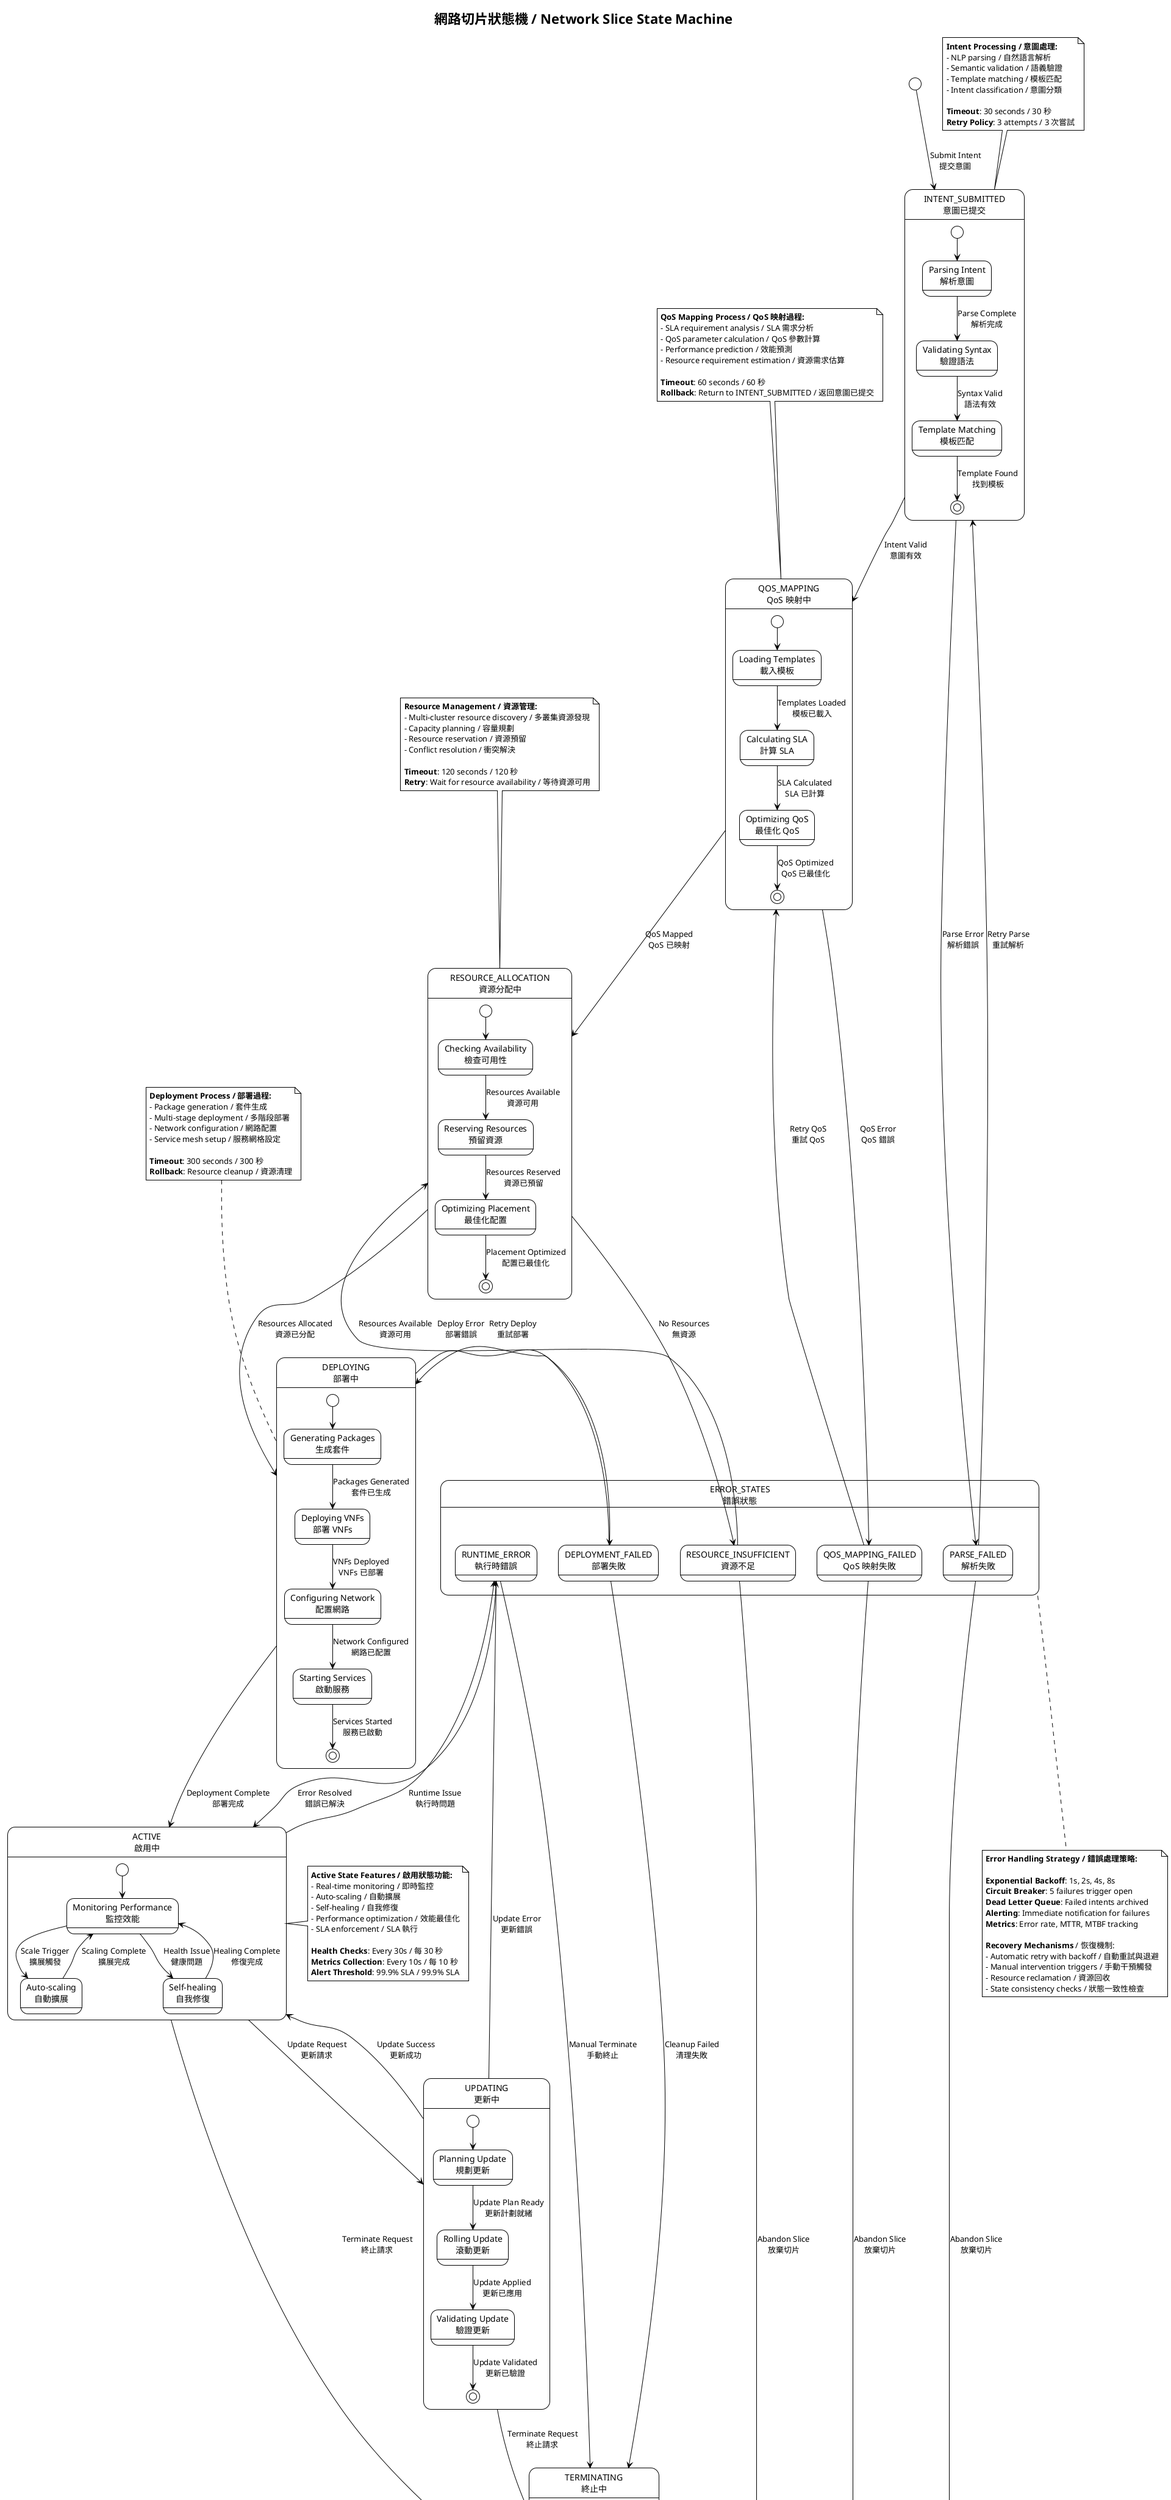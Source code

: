 @startuml Slice State Machine
!theme plain
title 網路切片狀態機 / Network Slice State Machine

[*] --> INTENT_SUBMITTED : Submit Intent\n提交意圖

state "INTENT_SUBMITTED\n意圖已提交" as INTENT_SUBMITTED {
  state "Parsing Intent\n解析意圖" as PARSING
  state "Validating Syntax\n驗證語法" as VALIDATING
  state "Template Matching\n模板匹配" as MATCHING

  [*] --> PARSING
  PARSING --> VALIDATING : Parse Complete\n解析完成
  VALIDATING --> MATCHING : Syntax Valid\n語法有效
  MATCHING --> [*] : Template Found\n找到模板
}

state "QOS_MAPPING\nQoS 映射中" as QOS_MAPPING {
  state "Loading Templates\n載入模板" as LOADING_TEMPLATES
  state "Calculating SLA\n計算 SLA" as CALCULATING_SLA
  state "Optimizing QoS\n最佳化 QoS" as OPTIMIZING_QOS

  [*] --> LOADING_TEMPLATES
  LOADING_TEMPLATES --> CALCULATING_SLA : Templates Loaded\n模板已載入
  CALCULATING_SLA --> OPTIMIZING_QOS : SLA Calculated\nSLA 已計算
  OPTIMIZING_QOS --> [*] : QoS Optimized\nQoS 已最佳化
}

state "RESOURCE_ALLOCATION\n資源分配中" as RESOURCE_ALLOCATION {
  state "Checking Availability\n檢查可用性" as CHECKING_AVAIL
  state "Reserving Resources\n預留資源" as RESERVING
  state "Optimizing Placement\n最佳化配置" as OPTIMIZING_PLACEMENT

  [*] --> CHECKING_AVAIL
  CHECKING_AVAIL --> RESERVING : Resources Available\n資源可用
  RESERVING --> OPTIMIZING_PLACEMENT : Resources Reserved\n資源已預留
  OPTIMIZING_PLACEMENT --> [*] : Placement Optimized\n配置已最佳化
}

state "DEPLOYING\n部署中" as DEPLOYING {
  state "Generating Packages\n生成套件" as GENERATING_PACKAGES
  state "Deploying VNFs\n部署 VNFs" as DEPLOYING_VNFS
  state "Configuring Network\n配置網路" as CONFIGURING_NETWORK
  state "Starting Services\n啟動服務" as STARTING_SERVICES

  [*] --> GENERATING_PACKAGES
  GENERATING_PACKAGES --> DEPLOYING_VNFS : Packages Generated\n套件已生成
  DEPLOYING_VNFS --> CONFIGURING_NETWORK : VNFs Deployed\nVNFs 已部署
  CONFIGURING_NETWORK --> STARTING_SERVICES : Network Configured\n網路已配置
  STARTING_SERVICES --> [*] : Services Started\n服務已啟動
}

state "ACTIVE\n啟用中" as ACTIVE {
  state "Monitoring Performance\n監控效能" as MONITORING
  state "Auto-scaling\n自動擴展" as AUTO_SCALING
  state "Self-healing\n自我修復" as SELF_HEALING

  [*] --> MONITORING
  MONITORING --> AUTO_SCALING : Scale Trigger\n擴展觸發
  MONITORING --> SELF_HEALING : Health Issue\n健康問題
  AUTO_SCALING --> MONITORING : Scaling Complete\n擴展完成
  SELF_HEALING --> MONITORING : Healing Complete\n修復完成
}

state "UPDATING\n更新中" as UPDATING {
  state "Planning Update\n規劃更新" as PLANNING_UPDATE
  state "Rolling Update\n滾動更新" as ROLLING_UPDATE
  state "Validating Update\n驗證更新" as VALIDATING_UPDATE

  [*] --> PLANNING_UPDATE
  PLANNING_UPDATE --> ROLLING_UPDATE : Update Plan Ready\n更新計劃就緒
  ROLLING_UPDATE --> VALIDATING_UPDATE : Update Applied\n更新已應用
  VALIDATING_UPDATE --> [*] : Update Validated\n更新已驗證
}

state "TERMINATING\n終止中" as TERMINATING {
  state "Draining Traffic\n排空流量" as DRAINING
  state "Stopping Services\n停止服務" as STOPPING
  state "Cleaning Resources\n清理資源" as CLEANING

  [*] --> DRAINING
  DRAINING --> STOPPING : Traffic Drained\n流量已排空
  STOPPING --> CLEANING : Services Stopped\n服務已停止
  CLEANING --> [*] : Resources Cleaned\n資源已清理
}

state "ERROR_STATES\n錯誤狀態" as ERROR_STATES {
  state "PARSE_FAILED\n解析失敗" as PARSE_FAILED
  state "QOS_MAPPING_FAILED\nQoS 映射失敗" as QOS_MAPPING_FAILED
  state "RESOURCE_INSUFFICIENT\n資源不足" as RESOURCE_INSUFFICIENT
  state "DEPLOYMENT_FAILED\n部署失敗" as DEPLOYMENT_FAILED
  state "RUNTIME_ERROR\n執行時錯誤" as RUNTIME_ERROR
}

state "TERMINATED\n已終止" as TERMINATED

' Main state transitions / 主要狀態轉換
INTENT_SUBMITTED --> QOS_MAPPING : Intent Valid\n意圖有效
QOS_MAPPING --> RESOURCE_ALLOCATION : QoS Mapped\nQoS 已映射
RESOURCE_ALLOCATION --> DEPLOYING : Resources Allocated\n資源已分配
DEPLOYING --> ACTIVE : Deployment Complete\n部署完成

' Update flow / 更新流程
ACTIVE --> UPDATING : Update Request\n更新請求
UPDATING --> ACTIVE : Update Success\n更新成功

' Termination flow / 終止流程
ACTIVE --> TERMINATING : Terminate Request\n終止請求
UPDATING --> TERMINATING : Terminate Request\n終止請求
TERMINATING --> TERMINATED : Termination Complete\n終止完成

' Error transitions / 錯誤轉換
INTENT_SUBMITTED --> PARSE_FAILED : Parse Error\n解析錯誤
QOS_MAPPING --> QOS_MAPPING_FAILED : QoS Error\nQoS 錯誤
RESOURCE_ALLOCATION --> RESOURCE_INSUFFICIENT : No Resources\n無資源
DEPLOYING --> DEPLOYMENT_FAILED : Deploy Error\n部署錯誤
ACTIVE --> RUNTIME_ERROR : Runtime Issue\n執行時問題
UPDATING --> RUNTIME_ERROR : Update Error\n更新錯誤

' Error recovery / 錯誤恢復
PARSE_FAILED --> INTENT_SUBMITTED : Retry Parse\n重試解析
QOS_MAPPING_FAILED --> QOS_MAPPING : Retry QoS\n重試 QoS
RESOURCE_INSUFFICIENT --> RESOURCE_ALLOCATION : Resources Available\n資源可用
DEPLOYMENT_FAILED --> DEPLOYING : Retry Deploy\n重試部署
RUNTIME_ERROR --> ACTIVE : Error Resolved\n錯誤已解決

' Error to termination / 錯誤到終止
PARSE_FAILED --> TERMINATED : Abandon Slice\n放棄切片
QOS_MAPPING_FAILED --> TERMINATED : Abandon Slice\n放棄切片
RESOURCE_INSUFFICIENT --> TERMINATED : Abandon Slice\n放棄切片
DEPLOYMENT_FAILED --> TERMINATING : Cleanup Failed\n清理失敗
RUNTIME_ERROR --> TERMINATING : Manual Terminate\n手動終止

note top of INTENT_SUBMITTED
  **Intent Processing / 意圖處理:**
  - NLP parsing / 自然語言解析
  - Semantic validation / 語義驗證
  - Template matching / 模板匹配
  - Intent classification / 意圖分類

  **Timeout**: 30 seconds / 30 秒
  **Retry Policy**: 3 attempts / 3 次嘗試
end note

note top of QOS_MAPPING
  **QoS Mapping Process / QoS 映射過程:**
  - SLA requirement analysis / SLA 需求分析
  - QoS parameter calculation / QoS 參數計算
  - Performance prediction / 效能預測
  - Resource requirement estimation / 資源需求估算

  **Timeout**: 60 seconds / 60 秒
  **Rollback**: Return to INTENT_SUBMITTED / 返回意圖已提交
end note

note top of RESOURCE_ALLOCATION
  **Resource Management / 資源管理:**
  - Multi-cluster resource discovery / 多叢集資源發現
  - Capacity planning / 容量規劃
  - Resource reservation / 資源預留
  - Conflict resolution / 衝突解決

  **Timeout**: 120 seconds / 120 秒
  **Retry**: Wait for resource availability / 等待資源可用
end note

note top of DEPLOYING
  **Deployment Process / 部署過程:**
  - Package generation / 套件生成
  - Multi-stage deployment / 多階段部署
  - Network configuration / 網路配置
  - Service mesh setup / 服務網格設定

  **Timeout**: 300 seconds / 300 秒
  **Rollback**: Resource cleanup / 資源清理
end note

note right of ACTIVE
  **Active State Features / 啟用狀態功能:**
  - Real-time monitoring / 即時監控
  - Auto-scaling / 自動擴展
  - Self-healing / 自我修復
  - Performance optimization / 效能最佳化
  - SLA enforcement / SLA 執行

  **Health Checks**: Every 30s / 每 30 秒
  **Metrics Collection**: Every 10s / 每 10 秒
  **Alert Threshold**: 99.9% SLA / 99.9% SLA
end note

note bottom of ERROR_STATES
  **Error Handling Strategy / 錯誤處理策略:**

  **Exponential Backoff**: 1s, 2s, 4s, 8s
  **Circuit Breaker**: 5 failures trigger open
  **Dead Letter Queue**: Failed intents archived
  **Alerting**: Immediate notification for failures
  **Metrics**: Error rate, MTTR, MTBF tracking

  **Recovery Mechanisms** / 恢復機制:
  - Automatic retry with backoff / 自動重試與退避
  - Manual intervention triggers / 手動干預觸發
  - Resource reclamation / 資源回收
  - State consistency checks / 狀態一致性檢查
end note

note bottom of TERMINATING
  **Graceful Termination / 優雅終止:**
  - Traffic draining / 流量排空
  - Connection completion / 連接完成
  - Data persistence / 資料持久化
  - Resource cleanup / 資源清理

  **Timeout**: 180 seconds / 180 秒
  **Force Termination**: After timeout / 超時後強制終止
end note

@enduml